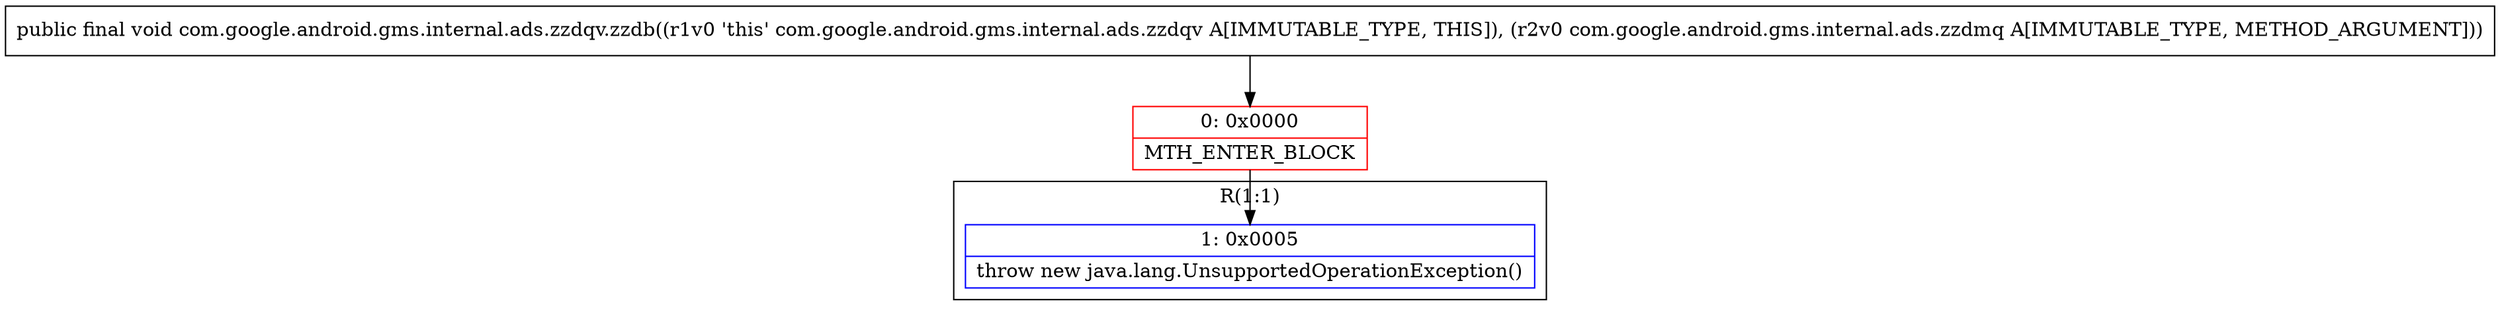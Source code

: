 digraph "CFG forcom.google.android.gms.internal.ads.zzdqv.zzdb(Lcom\/google\/android\/gms\/internal\/ads\/zzdmq;)V" {
subgraph cluster_Region_1517578313 {
label = "R(1:1)";
node [shape=record,color=blue];
Node_1 [shape=record,label="{1\:\ 0x0005|throw new java.lang.UnsupportedOperationException()\l}"];
}
Node_0 [shape=record,color=red,label="{0\:\ 0x0000|MTH_ENTER_BLOCK\l}"];
MethodNode[shape=record,label="{public final void com.google.android.gms.internal.ads.zzdqv.zzdb((r1v0 'this' com.google.android.gms.internal.ads.zzdqv A[IMMUTABLE_TYPE, THIS]), (r2v0 com.google.android.gms.internal.ads.zzdmq A[IMMUTABLE_TYPE, METHOD_ARGUMENT])) }"];
MethodNode -> Node_0;
Node_0 -> Node_1;
}

